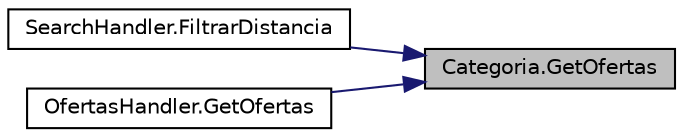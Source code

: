 digraph "Categoria.GetOfertas"
{
 // INTERACTIVE_SVG=YES
 // LATEX_PDF_SIZE
  edge [fontname="Helvetica",fontsize="10",labelfontname="Helvetica",labelfontsize="10"];
  node [fontname="Helvetica",fontsize="10",shape=record];
  rankdir="RL";
  Node1 [label="Categoria.GetOfertas",height=0.2,width=0.4,color="black", fillcolor="grey75", style="filled", fontcolor="black",tooltip="Método para conocer la lista de ofertas."];
  Node1 -> Node2 [dir="back",color="midnightblue",fontsize="10",style="solid",fontname="Helvetica"];
  Node2 [label="SearchHandler.FiltrarDistancia",height=0.2,width=0.4,color="black", fillcolor="white", style="filled",URL="$classSearchHandler.html#a20d6784e9a1bf4a9eb04462852084be3",tooltip="Método para filtrar las OfertaDeServicio por distancia"];
  Node1 -> Node3 [dir="back",color="midnightblue",fontsize="10",style="solid",fontname="Helvetica"];
  Node3 [label="OfertasHandler.GetOfertas",height=0.2,width=0.4,color="black", fillcolor="white", style="filled",URL="$classOfertasHandler.html#aee064b912d719b92da28610ca6c002c1",tooltip="Método para obtener OfertaDeServicio."];
}
